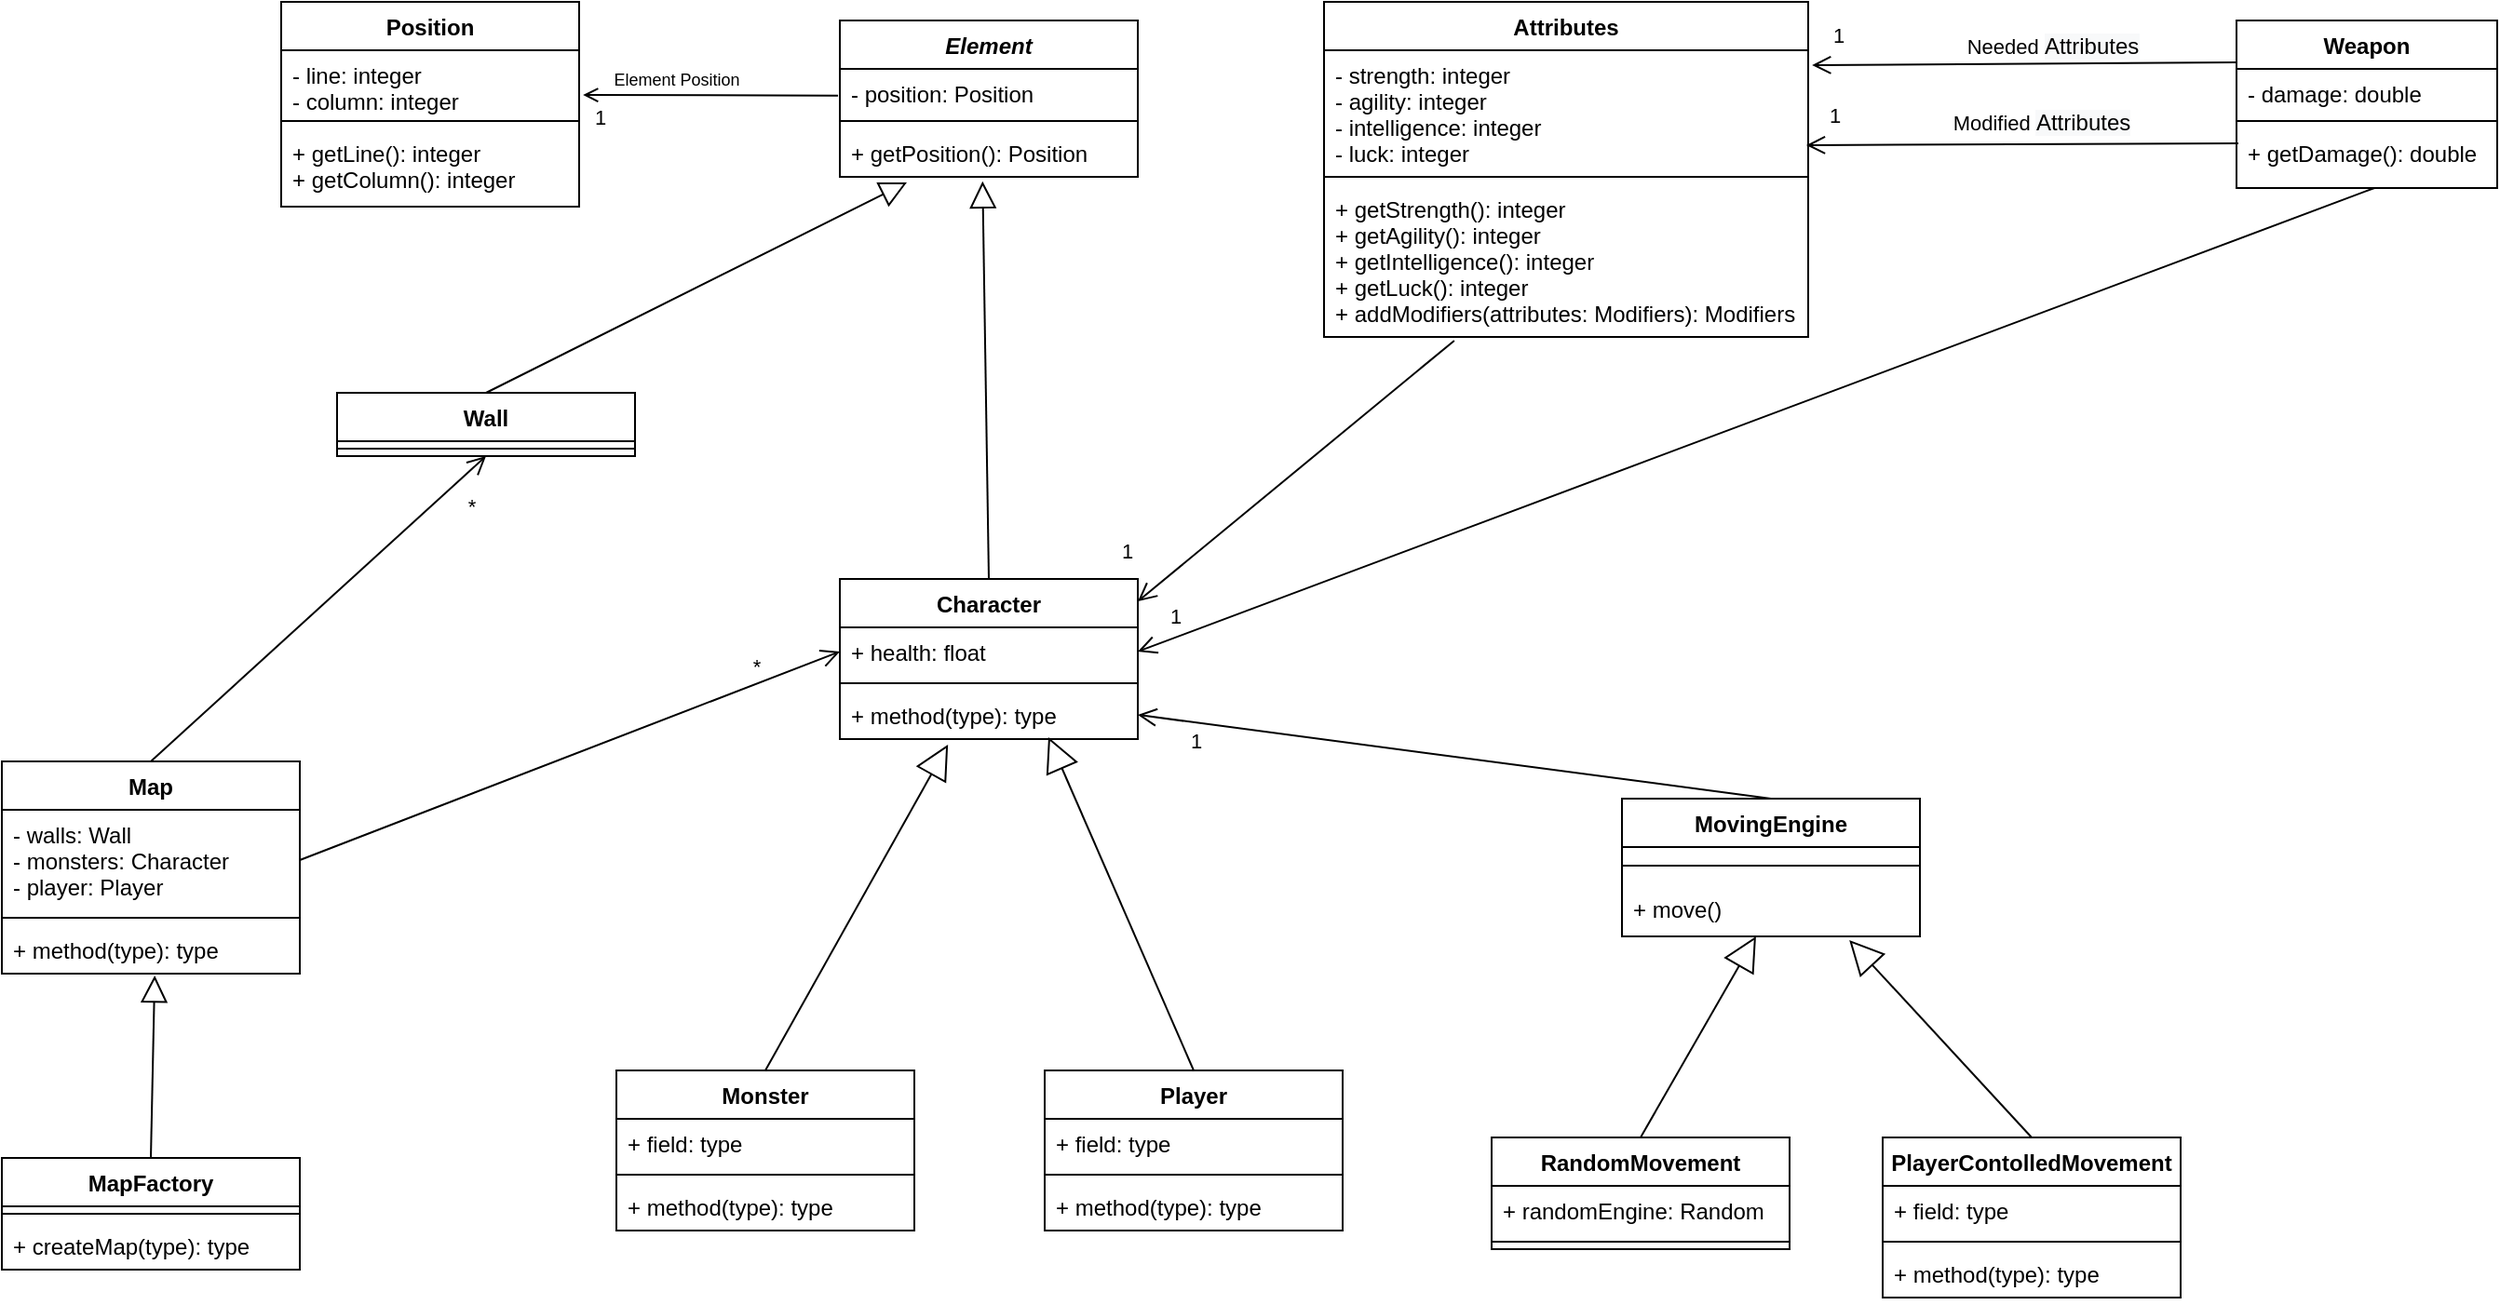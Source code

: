 <mxfile version="14.5.1" type="device" pages="2"><diagram id="9lbUMt4kDuYQi9v5hwor" name="Model"><mxGraphModel dx="1086" dy="806" grid="1" gridSize="10" guides="1" tooltips="1" connect="1" arrows="1" fold="1" page="1" pageScale="1" pageWidth="1654" pageHeight="1169" math="0" shadow="0"><root><mxCell id="0"/><mxCell id="1" parent="0"/><mxCell id="hBZrApEpWxHx840DgkvC-1" value="Position" style="swimlane;fontStyle=1;align=center;verticalAlign=top;childLayout=stackLayout;horizontal=1;startSize=26;horizontalStack=0;resizeParent=1;resizeParentMax=0;resizeLast=0;collapsible=1;marginBottom=0;" parent="1" vertex="1"><mxGeometry x="250" y="190" width="160" height="110" as="geometry"><mxRectangle x="250" y="190" width="80" height="26" as="alternateBounds"/></mxGeometry></mxCell><mxCell id="hBZrApEpWxHx840DgkvC-2" value="- line: integer&#10;- column: integer" style="text;strokeColor=none;fillColor=none;align=left;verticalAlign=top;spacingLeft=4;spacingRight=4;overflow=hidden;rotatable=0;points=[[0,0.5],[1,0.5]];portConstraint=eastwest;" parent="hBZrApEpWxHx840DgkvC-1" vertex="1"><mxGeometry y="26" width="160" height="34" as="geometry"/></mxCell><mxCell id="hBZrApEpWxHx840DgkvC-3" value="" style="line;strokeWidth=1;fillColor=none;align=left;verticalAlign=middle;spacingTop=-1;spacingLeft=3;spacingRight=3;rotatable=0;labelPosition=right;points=[];portConstraint=eastwest;" parent="hBZrApEpWxHx840DgkvC-1" vertex="1"><mxGeometry y="60" width="160" height="8" as="geometry"/></mxCell><mxCell id="hBZrApEpWxHx840DgkvC-4" value="+ getLine(): integer&#10;+ getColumn(): integer" style="text;strokeColor=none;fillColor=none;align=left;verticalAlign=top;spacingLeft=4;spacingRight=4;overflow=hidden;rotatable=0;points=[[0,0.5],[1,0.5]];portConstraint=eastwest;" parent="hBZrApEpWxHx840DgkvC-1" vertex="1"><mxGeometry y="68" width="160" height="42" as="geometry"/></mxCell><mxCell id="hBZrApEpWxHx840DgkvC-5" value="Element" style="swimlane;fontStyle=3;align=center;verticalAlign=top;childLayout=stackLayout;horizontal=1;startSize=26;horizontalStack=0;resizeParent=1;resizeParentMax=0;resizeLast=0;collapsible=1;marginBottom=0;" parent="1" vertex="1"><mxGeometry x="550" y="200" width="160" height="84" as="geometry"/></mxCell><mxCell id="hBZrApEpWxHx840DgkvC-6" value="- position: Position" style="text;strokeColor=none;fillColor=none;align=left;verticalAlign=top;spacingLeft=4;spacingRight=4;overflow=hidden;rotatable=0;points=[[0,0.5],[1,0.5]];portConstraint=eastwest;" parent="hBZrApEpWxHx840DgkvC-5" vertex="1"><mxGeometry y="26" width="160" height="24" as="geometry"/></mxCell><mxCell id="hBZrApEpWxHx840DgkvC-7" value="" style="line;strokeWidth=1;fillColor=none;align=left;verticalAlign=middle;spacingTop=-1;spacingLeft=3;spacingRight=3;rotatable=0;labelPosition=right;points=[];portConstraint=eastwest;" parent="hBZrApEpWxHx840DgkvC-5" vertex="1"><mxGeometry y="50" width="160" height="8" as="geometry"/></mxCell><mxCell id="hBZrApEpWxHx840DgkvC-8" value="+ getPosition(): Position" style="text;strokeColor=none;fillColor=none;align=left;verticalAlign=top;spacingLeft=4;spacingRight=4;overflow=hidden;rotatable=0;points=[[0,0.5],[1,0.5]];portConstraint=eastwest;" parent="hBZrApEpWxHx840DgkvC-5" vertex="1"><mxGeometry y="58" width="160" height="26" as="geometry"/></mxCell><mxCell id="hBZrApEpWxHx840DgkvC-10" value="Attributes" style="swimlane;fontStyle=1;align=center;verticalAlign=top;childLayout=stackLayout;horizontal=1;startSize=26;horizontalStack=0;resizeParent=1;resizeParentMax=0;resizeLast=0;collapsible=1;marginBottom=0;" parent="1" vertex="1"><mxGeometry x="810" y="190" width="260" height="180" as="geometry"/></mxCell><mxCell id="hBZrApEpWxHx840DgkvC-11" value="- strength: integer&#10;- agility: integer&#10;- intelligence: integer&#10;- luck: integer" style="text;strokeColor=none;fillColor=none;align=left;verticalAlign=top;spacingLeft=4;spacingRight=4;overflow=hidden;rotatable=0;points=[[0,0.5],[1,0.5]];portConstraint=eastwest;" parent="hBZrApEpWxHx840DgkvC-10" vertex="1"><mxGeometry y="26" width="260" height="64" as="geometry"/></mxCell><mxCell id="hBZrApEpWxHx840DgkvC-12" value="" style="line;strokeWidth=1;fillColor=none;align=left;verticalAlign=middle;spacingTop=-1;spacingLeft=3;spacingRight=3;rotatable=0;labelPosition=right;points=[];portConstraint=eastwest;" parent="hBZrApEpWxHx840DgkvC-10" vertex="1"><mxGeometry y="90" width="260" height="8" as="geometry"/></mxCell><mxCell id="hBZrApEpWxHx840DgkvC-13" value="+ getStrength(): integer&#10;+ getAgility(): integer&#10;+ getIntelligence(): integer&#10;+ getLuck(): integer&#10;+ addModifiers(attributes: Modifiers): Modifiers" style="text;strokeColor=none;fillColor=none;align=left;verticalAlign=top;spacingLeft=4;spacingRight=4;overflow=hidden;rotatable=0;points=[[0,0.5],[1,0.5]];portConstraint=eastwest;" parent="hBZrApEpWxHx840DgkvC-10" vertex="1"><mxGeometry y="98" width="260" height="82" as="geometry"/></mxCell><mxCell id="hBZrApEpWxHx840DgkvC-14" value="Weapon" style="swimlane;fontStyle=1;align=center;verticalAlign=top;childLayout=stackLayout;horizontal=1;startSize=26;horizontalStack=0;resizeParent=1;resizeParentMax=0;resizeLast=0;collapsible=1;marginBottom=0;" parent="1" vertex="1"><mxGeometry x="1300" y="200" width="140" height="90" as="geometry"/></mxCell><mxCell id="hBZrApEpWxHx840DgkvC-15" value="- damage: double" style="text;strokeColor=none;fillColor=none;align=left;verticalAlign=top;spacingLeft=4;spacingRight=4;overflow=hidden;rotatable=0;points=[[0,0.5],[1,0.5]];portConstraint=eastwest;" parent="hBZrApEpWxHx840DgkvC-14" vertex="1"><mxGeometry y="26" width="140" height="24" as="geometry"/></mxCell><mxCell id="hBZrApEpWxHx840DgkvC-16" value="" style="line;strokeWidth=1;fillColor=none;align=left;verticalAlign=middle;spacingTop=-1;spacingLeft=3;spacingRight=3;rotatable=0;labelPosition=right;points=[];portConstraint=eastwest;" parent="hBZrApEpWxHx840DgkvC-14" vertex="1"><mxGeometry y="50" width="140" height="8" as="geometry"/></mxCell><mxCell id="hBZrApEpWxHx840DgkvC-17" value="+ getDamage(): double" style="text;strokeColor=none;fillColor=none;align=left;verticalAlign=top;spacingLeft=4;spacingRight=4;overflow=hidden;rotatable=0;points=[[0,0.5],[1,0.5]];portConstraint=eastwest;" parent="hBZrApEpWxHx840DgkvC-14" vertex="1"><mxGeometry y="58" width="140" height="32" as="geometry"/></mxCell><mxCell id="hBZrApEpWxHx840DgkvC-18" value="" style="html=1;verticalAlign=bottom;endArrow=open;endSize=8;entryX=0.996;entryY=0.797;entryDx=0;entryDy=0;exitX=0.007;exitY=0.25;exitDx=0;exitDy=0;exitPerimeter=0;entryPerimeter=0;" parent="1" source="hBZrApEpWxHx840DgkvC-17" target="hBZrApEpWxHx840DgkvC-11" edge="1"><mxGeometry relative="1" as="geometry"><mxPoint x="1258" y="260" as="sourcePoint"/><mxPoint x="1080" y="260" as="targetPoint"/></mxGeometry></mxCell><mxCell id="hBZrApEpWxHx840DgkvC-39" value="Modified&amp;nbsp;&lt;span style=&quot;font-size: 12px ; background-color: rgb(248 , 249 , 250)&quot;&gt;Attributes&lt;/span&gt;" style="edgeLabel;html=1;align=center;verticalAlign=middle;resizable=0;points=[];" parent="hBZrApEpWxHx840DgkvC-18" vertex="1" connectable="0"><mxGeometry x="-0.087" y="4" relative="1" as="geometry"><mxPoint y="-16" as="offset"/></mxGeometry></mxCell><mxCell id="hBZrApEpWxHx840DgkvC-40" value="1" style="edgeLabel;html=1;align=center;verticalAlign=middle;resizable=0;points=[];" parent="hBZrApEpWxHx840DgkvC-18" vertex="1" connectable="0"><mxGeometry x="0.562" relative="1" as="geometry"><mxPoint x="-36" y="-16" as="offset"/></mxGeometry></mxCell><mxCell id="hBZrApEpWxHx840DgkvC-19" value="" style="html=1;verticalAlign=bottom;endArrow=open;endSize=8;exitX=0;exitY=0.25;exitDx=0;exitDy=0;entryX=1.008;entryY=0.125;entryDx=0;entryDy=0;entryPerimeter=0;" parent="1" source="hBZrApEpWxHx840DgkvC-14" target="hBZrApEpWxHx840DgkvC-11" edge="1"><mxGeometry relative="1" as="geometry"><mxPoint x="1210" y="220" as="sourcePoint"/><mxPoint x="1090" y="225" as="targetPoint"/></mxGeometry></mxCell><mxCell id="hBZrApEpWxHx840DgkvC-37" value="Needed&amp;nbsp;&lt;span style=&quot;font-size: 12px ; background-color: rgb(248 , 249 , 250)&quot;&gt;Attributes&lt;/span&gt;" style="edgeLabel;html=1;align=center;verticalAlign=middle;resizable=0;points=[];" parent="hBZrApEpWxHx840DgkvC-19" vertex="1" connectable="0"><mxGeometry x="-0.128" y="1" relative="1" as="geometry"><mxPoint y="-10" as="offset"/></mxGeometry></mxCell><mxCell id="hBZrApEpWxHx840DgkvC-38" value="1" style="edgeLabel;html=1;align=center;verticalAlign=middle;resizable=0;points=[];" parent="hBZrApEpWxHx840DgkvC-19" vertex="1" connectable="0"><mxGeometry x="0.516" y="-1" relative="1" as="geometry"><mxPoint x="-41" y="-15" as="offset"/></mxGeometry></mxCell><mxCell id="hBZrApEpWxHx840DgkvC-35" value="&lt;font style=&quot;font-size: 9px&quot;&gt;Element Position&lt;/font&gt;" style="endArrow=none;endSize=12;html=1;sourcePerimeterSpacing=6;targetPerimeterSpacing=12;verticalAlign=bottom;startArrow=open;startFill=0;endFill=0;exitX=1.013;exitY=0.706;exitDx=0;exitDy=0;entryX=-0.006;entryY=0.598;entryDx=0;entryDy=0;entryPerimeter=0;exitPerimeter=0;" parent="1" source="hBZrApEpWxHx840DgkvC-2" target="hBZrApEpWxHx840DgkvC-6" edge="1"><mxGeometry x="-0.275" width="160" relative="1" as="geometry"><mxPoint x="480" y="240" as="sourcePoint"/><mxPoint x="650" y="228" as="targetPoint"/><mxPoint as="offset"/></mxGeometry></mxCell><mxCell id="hBZrApEpWxHx840DgkvC-36" value="1" style="edgeLabel;html=1;align=center;verticalAlign=middle;resizable=0;points=[];" parent="hBZrApEpWxHx840DgkvC-35" vertex="1" connectable="0"><mxGeometry x="-0.661" y="-1" relative="1" as="geometry"><mxPoint x="-14" y="11" as="offset"/></mxGeometry></mxCell><mxCell id="hBZrApEpWxHx840DgkvC-54" value="" style="endArrow=block;endFill=0;endSize=12;html=1;sourcePerimeterSpacing=6;targetPerimeterSpacing=12;strokeColor=#000000;entryX=0.479;entryY=1.093;entryDx=0;entryDy=0;entryPerimeter=0;exitX=0.5;exitY=0;exitDx=0;exitDy=0;" parent="1" source="ggkNGrmGXUvi-iG3M6bm-41" target="hBZrApEpWxHx840DgkvC-8" edge="1"><mxGeometry width="160" relative="1" as="geometry"><mxPoint x="630" y="410.0" as="sourcePoint"/><mxPoint x="740" y="390" as="targetPoint"/><Array as="points"/></mxGeometry></mxCell><mxCell id="ggkNGrmGXUvi-iG3M6bm-1" value="Monster" style="swimlane;fontStyle=1;align=center;verticalAlign=top;childLayout=stackLayout;horizontal=1;startSize=26;horizontalStack=0;resizeParent=1;resizeParentMax=0;resizeLast=0;collapsible=1;marginBottom=0;" parent="1" vertex="1"><mxGeometry x="430" y="764" width="160" height="86" as="geometry"><mxRectangle x="250" y="694" width="80" height="26" as="alternateBounds"/></mxGeometry></mxCell><mxCell id="ggkNGrmGXUvi-iG3M6bm-2" value="+ field: type" style="text;strokeColor=none;fillColor=none;align=left;verticalAlign=top;spacingLeft=4;spacingRight=4;overflow=hidden;rotatable=0;points=[[0,0.5],[1,0.5]];portConstraint=eastwest;" parent="ggkNGrmGXUvi-iG3M6bm-1" vertex="1"><mxGeometry y="26" width="160" height="26" as="geometry"/></mxCell><mxCell id="ggkNGrmGXUvi-iG3M6bm-3" value="" style="line;strokeWidth=1;fillColor=none;align=left;verticalAlign=middle;spacingTop=-1;spacingLeft=3;spacingRight=3;rotatable=0;labelPosition=right;points=[];portConstraint=eastwest;" parent="ggkNGrmGXUvi-iG3M6bm-1" vertex="1"><mxGeometry y="52" width="160" height="8" as="geometry"/></mxCell><mxCell id="ggkNGrmGXUvi-iG3M6bm-4" value="+ method(type): type" style="text;strokeColor=none;fillColor=none;align=left;verticalAlign=top;spacingLeft=4;spacingRight=4;overflow=hidden;rotatable=0;points=[[0,0.5],[1,0.5]];portConstraint=eastwest;" parent="ggkNGrmGXUvi-iG3M6bm-1" vertex="1"><mxGeometry y="60" width="160" height="26" as="geometry"/></mxCell><mxCell id="ggkNGrmGXUvi-iG3M6bm-5" value="Player" style="swimlane;fontStyle=1;align=center;verticalAlign=top;childLayout=stackLayout;horizontal=1;startSize=26;horizontalStack=0;resizeParent=1;resizeParentMax=0;resizeLast=0;collapsible=1;marginBottom=0;" parent="1" vertex="1"><mxGeometry x="660" y="764" width="160" height="86" as="geometry"/></mxCell><mxCell id="ggkNGrmGXUvi-iG3M6bm-6" value="+ field: type" style="text;strokeColor=none;fillColor=none;align=left;verticalAlign=top;spacingLeft=4;spacingRight=4;overflow=hidden;rotatable=0;points=[[0,0.5],[1,0.5]];portConstraint=eastwest;" parent="ggkNGrmGXUvi-iG3M6bm-5" vertex="1"><mxGeometry y="26" width="160" height="26" as="geometry"/></mxCell><mxCell id="ggkNGrmGXUvi-iG3M6bm-7" value="" style="line;strokeWidth=1;fillColor=none;align=left;verticalAlign=middle;spacingTop=-1;spacingLeft=3;spacingRight=3;rotatable=0;labelPosition=right;points=[];portConstraint=eastwest;" parent="ggkNGrmGXUvi-iG3M6bm-5" vertex="1"><mxGeometry y="52" width="160" height="8" as="geometry"/></mxCell><mxCell id="ggkNGrmGXUvi-iG3M6bm-8" value="+ method(type): type" style="text;strokeColor=none;fillColor=none;align=left;verticalAlign=top;spacingLeft=4;spacingRight=4;overflow=hidden;rotatable=0;points=[[0,0.5],[1,0.5]];portConstraint=eastwest;" parent="ggkNGrmGXUvi-iG3M6bm-5" vertex="1"><mxGeometry y="60" width="160" height="26" as="geometry"/></mxCell><mxCell id="ggkNGrmGXUvi-iG3M6bm-9" value="MovingEngine" style="swimlane;fontStyle=1;align=center;verticalAlign=top;childLayout=stackLayout;horizontal=1;startSize=26;horizontalStack=0;resizeParent=1;resizeParentMax=0;resizeLast=0;collapsible=1;marginBottom=0;" parent="1" vertex="1"><mxGeometry x="970" y="618" width="160" height="74" as="geometry"/></mxCell><mxCell id="ggkNGrmGXUvi-iG3M6bm-11" value="" style="line;strokeWidth=1;fillColor=none;align=left;verticalAlign=middle;spacingTop=-1;spacingLeft=3;spacingRight=3;rotatable=0;labelPosition=right;points=[];portConstraint=eastwest;" parent="ggkNGrmGXUvi-iG3M6bm-9" vertex="1"><mxGeometry y="26" width="160" height="20" as="geometry"/></mxCell><mxCell id="ggkNGrmGXUvi-iG3M6bm-12" value="+ move()" style="text;strokeColor=none;fillColor=none;align=left;verticalAlign=top;spacingLeft=4;spacingRight=4;overflow=hidden;rotatable=0;points=[[0,0.5],[1,0.5]];portConstraint=eastwest;" parent="ggkNGrmGXUvi-iG3M6bm-9" vertex="1"><mxGeometry y="46" width="160" height="28" as="geometry"/></mxCell><mxCell id="ggkNGrmGXUvi-iG3M6bm-13" value="RandomMovement" style="swimlane;fontStyle=1;align=center;verticalAlign=top;childLayout=stackLayout;horizontal=1;startSize=26;horizontalStack=0;resizeParent=1;resizeParentMax=0;resizeLast=0;collapsible=1;marginBottom=0;" parent="1" vertex="1"><mxGeometry x="900" y="800" width="160" height="60" as="geometry"/></mxCell><mxCell id="ggkNGrmGXUvi-iG3M6bm-14" value="+ randomEngine: Random" style="text;strokeColor=none;fillColor=none;align=left;verticalAlign=top;spacingLeft=4;spacingRight=4;overflow=hidden;rotatable=0;points=[[0,0.5],[1,0.5]];portConstraint=eastwest;" parent="ggkNGrmGXUvi-iG3M6bm-13" vertex="1"><mxGeometry y="26" width="160" height="26" as="geometry"/></mxCell><mxCell id="ggkNGrmGXUvi-iG3M6bm-15" value="" style="line;strokeWidth=1;fillColor=none;align=left;verticalAlign=middle;spacingTop=-1;spacingLeft=3;spacingRight=3;rotatable=0;labelPosition=right;points=[];portConstraint=eastwest;" parent="ggkNGrmGXUvi-iG3M6bm-13" vertex="1"><mxGeometry y="52" width="160" height="8" as="geometry"/></mxCell><mxCell id="ggkNGrmGXUvi-iG3M6bm-21" value="PlayerContolledMovement" style="swimlane;fontStyle=1;align=center;verticalAlign=top;childLayout=stackLayout;horizontal=1;startSize=26;horizontalStack=0;resizeParent=1;resizeParentMax=0;resizeLast=0;collapsible=1;marginBottom=0;" parent="1" vertex="1"><mxGeometry x="1110" y="800" width="160" height="86" as="geometry"/></mxCell><mxCell id="ggkNGrmGXUvi-iG3M6bm-22" value="+ field: type" style="text;strokeColor=none;fillColor=none;align=left;verticalAlign=top;spacingLeft=4;spacingRight=4;overflow=hidden;rotatable=0;points=[[0,0.5],[1,0.5]];portConstraint=eastwest;" parent="ggkNGrmGXUvi-iG3M6bm-21" vertex="1"><mxGeometry y="26" width="160" height="26" as="geometry"/></mxCell><mxCell id="ggkNGrmGXUvi-iG3M6bm-23" value="" style="line;strokeWidth=1;fillColor=none;align=left;verticalAlign=middle;spacingTop=-1;spacingLeft=3;spacingRight=3;rotatable=0;labelPosition=right;points=[];portConstraint=eastwest;" parent="ggkNGrmGXUvi-iG3M6bm-21" vertex="1"><mxGeometry y="52" width="160" height="8" as="geometry"/></mxCell><mxCell id="ggkNGrmGXUvi-iG3M6bm-24" value="+ method(type): type" style="text;strokeColor=none;fillColor=none;align=left;verticalAlign=top;spacingLeft=4;spacingRight=4;overflow=hidden;rotatable=0;points=[[0,0.5],[1,0.5]];portConstraint=eastwest;" parent="ggkNGrmGXUvi-iG3M6bm-21" vertex="1"><mxGeometry y="60" width="160" height="26" as="geometry"/></mxCell><mxCell id="ggkNGrmGXUvi-iG3M6bm-25" value="" style="endArrow=block;endSize=16;endFill=0;html=1;exitX=0.5;exitY=0;exitDx=0;exitDy=0;" parent="1" source="ggkNGrmGXUvi-iG3M6bm-13" target="ggkNGrmGXUvi-iG3M6bm-12" edge="1"><mxGeometry width="160" relative="1" as="geometry"><mxPoint x="810" y="570" as="sourcePoint"/><mxPoint x="970" y="570" as="targetPoint"/></mxGeometry></mxCell><mxCell id="ggkNGrmGXUvi-iG3M6bm-26" value="" style="endArrow=block;endSize=16;endFill=0;html=1;exitX=0.5;exitY=0;exitDx=0;exitDy=0;entryX=0.763;entryY=1.071;entryDx=0;entryDy=0;entryPerimeter=0;" parent="1" source="ggkNGrmGXUvi-iG3M6bm-21" target="ggkNGrmGXUvi-iG3M6bm-12" edge="1"><mxGeometry width="160" relative="1" as="geometry"><mxPoint x="1210" y="730" as="sourcePoint"/><mxPoint x="1370" y="730" as="targetPoint"/></mxGeometry></mxCell><mxCell id="ggkNGrmGXUvi-iG3M6bm-27" value="" style="endArrow=block;endSize=16;endFill=0;html=1;exitX=0.5;exitY=0;exitDx=0;exitDy=0;entryX=0.7;entryY=0.962;entryDx=0;entryDy=0;entryPerimeter=0;" parent="1" source="ggkNGrmGXUvi-iG3M6bm-5" target="ggkNGrmGXUvi-iG3M6bm-44" edge="1"><mxGeometry width="160" relative="1" as="geometry"><mxPoint x="820" y="684" as="sourcePoint"/><mxPoint x="638.96" y="738.992" as="targetPoint"/></mxGeometry></mxCell><mxCell id="ggkNGrmGXUvi-iG3M6bm-28" value="" style="endArrow=block;endSize=16;endFill=0;html=1;entryX=0.363;entryY=1.115;entryDx=0;entryDy=0;entryPerimeter=0;exitX=0.5;exitY=0;exitDx=0;exitDy=0;" parent="1" source="ggkNGrmGXUvi-iG3M6bm-1" target="ggkNGrmGXUvi-iG3M6bm-44" edge="1"><mxGeometry width="160" relative="1" as="geometry"><mxPoint x="422" y="650" as="sourcePoint"/><mxPoint x="618" y="741.168" as="targetPoint"/></mxGeometry></mxCell><mxCell id="ggkNGrmGXUvi-iG3M6bm-32" value="" style="html=1;verticalAlign=bottom;endArrow=open;endSize=8;entryX=1;entryY=0.14;entryDx=0;entryDy=0;exitX=0.269;exitY=1.024;exitDx=0;exitDy=0;exitPerimeter=0;entryPerimeter=0;" parent="1" source="hBZrApEpWxHx840DgkvC-13" target="ggkNGrmGXUvi-iG3M6bm-41" edge="1"><mxGeometry relative="1" as="geometry"><mxPoint x="919.88" y="489.504" as="sourcePoint"/><mxPoint x="710" y="489.544" as="targetPoint"/></mxGeometry></mxCell><mxCell id="ggkNGrmGXUvi-iG3M6bm-34" value="1" style="edgeLabel;html=1;align=center;verticalAlign=middle;resizable=0;points=[];" parent="ggkNGrmGXUvi-iG3M6bm-32" vertex="1" connectable="0"><mxGeometry x="0.562" relative="1" as="geometry"><mxPoint x="-43.39" y="3.76" as="offset"/></mxGeometry></mxCell><mxCell id="ggkNGrmGXUvi-iG3M6bm-35" value="" style="html=1;verticalAlign=bottom;endArrow=open;endSize=8;entryX=1;entryY=0.5;entryDx=0;entryDy=0;exitX=0.5;exitY=0;exitDx=0;exitDy=0;" parent="1" source="ggkNGrmGXUvi-iG3M6bm-9" target="ggkNGrmGXUvi-iG3M6bm-44" edge="1"><mxGeometry relative="1" as="geometry"><mxPoint x="1057" y="628" as="sourcePoint"/><mxPoint x="850" y="507" as="targetPoint"/></mxGeometry></mxCell><mxCell id="ggkNGrmGXUvi-iG3M6bm-36" value="1" style="edgeLabel;html=1;align=center;verticalAlign=middle;resizable=0;points=[];" parent="ggkNGrmGXUvi-iG3M6bm-35" vertex="1" connectable="0"><mxGeometry x="0.562" relative="1" as="geometry"><mxPoint x="-43.39" y="3.76" as="offset"/></mxGeometry></mxCell><mxCell id="ggkNGrmGXUvi-iG3M6bm-41" value="Character" style="swimlane;fontStyle=1;align=center;verticalAlign=top;childLayout=stackLayout;horizontal=1;startSize=26;horizontalStack=0;resizeParent=1;resizeParentMax=0;resizeLast=0;collapsible=1;marginBottom=0;" parent="1" vertex="1"><mxGeometry x="550" y="500" width="160" height="86" as="geometry"/></mxCell><mxCell id="ggkNGrmGXUvi-iG3M6bm-42" value="+ health: float" style="text;strokeColor=none;fillColor=none;align=left;verticalAlign=top;spacingLeft=4;spacingRight=4;overflow=hidden;rotatable=0;points=[[0,0.5],[1,0.5]];portConstraint=eastwest;" parent="ggkNGrmGXUvi-iG3M6bm-41" vertex="1"><mxGeometry y="26" width="160" height="26" as="geometry"/></mxCell><mxCell id="ggkNGrmGXUvi-iG3M6bm-43" value="" style="line;strokeWidth=1;fillColor=none;align=left;verticalAlign=middle;spacingTop=-1;spacingLeft=3;spacingRight=3;rotatable=0;labelPosition=right;points=[];portConstraint=eastwest;" parent="ggkNGrmGXUvi-iG3M6bm-41" vertex="1"><mxGeometry y="52" width="160" height="8" as="geometry"/></mxCell><mxCell id="ggkNGrmGXUvi-iG3M6bm-44" value="+ method(type): type" style="text;strokeColor=none;fillColor=none;align=left;verticalAlign=top;spacingLeft=4;spacingRight=4;overflow=hidden;rotatable=0;points=[[0,0.5],[1,0.5]];portConstraint=eastwest;" parent="ggkNGrmGXUvi-iG3M6bm-41" vertex="1"><mxGeometry y="60" width="160" height="26" as="geometry"/></mxCell><mxCell id="8qI70IRuf66FTTtT977S-2" value="" style="html=1;verticalAlign=bottom;endArrow=open;endSize=8;entryX=1;entryY=0.5;entryDx=0;entryDy=0;exitX=0.529;exitY=1;exitDx=0;exitDy=0;exitPerimeter=0;" parent="1" source="hBZrApEpWxHx840DgkvC-17" target="ggkNGrmGXUvi-iG3M6bm-42" edge="1"><mxGeometry relative="1" as="geometry"><mxPoint x="974.94" y="391.968" as="sourcePoint"/><mxPoint x="720" y="522.04" as="targetPoint"/></mxGeometry></mxCell><mxCell id="8qI70IRuf66FTTtT977S-3" value="1" style="edgeLabel;html=1;align=center;verticalAlign=middle;resizable=0;points=[];" parent="8qI70IRuf66FTTtT977S-2" vertex="1" connectable="0"><mxGeometry x="0.562" relative="1" as="geometry"><mxPoint x="-125.33" y="35.49" as="offset"/></mxGeometry></mxCell><mxCell id="8qI70IRuf66FTTtT977S-8" value="Wall" style="swimlane;fontStyle=1;align=center;verticalAlign=top;childLayout=stackLayout;horizontal=1;startSize=26;horizontalStack=0;resizeParent=1;resizeParentMax=0;resizeLast=0;collapsible=1;marginBottom=0;" parent="1" vertex="1"><mxGeometry x="280" y="400" width="160" height="34" as="geometry"><mxRectangle x="280" y="400" width="60" height="26" as="alternateBounds"/></mxGeometry></mxCell><mxCell id="8qI70IRuf66FTTtT977S-10" value="" style="line;strokeWidth=1;fillColor=none;align=left;verticalAlign=middle;spacingTop=-1;spacingLeft=3;spacingRight=3;rotatable=0;labelPosition=right;points=[];portConstraint=eastwest;" parent="8qI70IRuf66FTTtT977S-8" vertex="1"><mxGeometry y="26" width="160" height="8" as="geometry"/></mxCell><mxCell id="8qI70IRuf66FTTtT977S-12" value="" style="endArrow=block;endFill=0;endSize=12;html=1;sourcePerimeterSpacing=6;targetPerimeterSpacing=12;strokeColor=#000000;entryX=0.225;entryY=1.115;entryDx=0;entryDy=0;entryPerimeter=0;exitX=0.5;exitY=0;exitDx=0;exitDy=0;" parent="1" source="8qI70IRuf66FTTtT977S-8" target="hBZrApEpWxHx840DgkvC-8" edge="1"><mxGeometry width="160" relative="1" as="geometry"><mxPoint x="493.36" y="443.58" as="sourcePoint"/><mxPoint x="490.0" y="229.998" as="targetPoint"/></mxGeometry></mxCell><mxCell id="8qI70IRuf66FTTtT977S-13" value="" style="html=1;verticalAlign=bottom;endArrow=open;endSize=8;entryX=0.5;entryY=1;entryDx=0;entryDy=0;exitX=0.5;exitY=0;exitDx=0;exitDy=0;" parent="1" source="8qI70IRuf66FTTtT977S-17" target="8qI70IRuf66FTTtT977S-8" edge="1"><mxGeometry relative="1" as="geometry"><mxPoint x="215" y="550" as="sourcePoint"/><mxPoint x="-60" y="699" as="targetPoint"/></mxGeometry></mxCell><mxCell id="8qI70IRuf66FTTtT977S-14" value="*" style="edgeLabel;html=1;align=center;verticalAlign=middle;resizable=0;points=[];" parent="8qI70IRuf66FTTtT977S-13" vertex="1" connectable="0"><mxGeometry x="0.562" relative="1" as="geometry"><mxPoint x="31.77" y="-9.42" as="offset"/></mxGeometry></mxCell><mxCell id="8qI70IRuf66FTTtT977S-15" value="" style="html=1;verticalAlign=bottom;endArrow=open;endSize=8;entryX=0;entryY=0.5;entryDx=0;entryDy=0;exitX=1;exitY=0.5;exitDx=0;exitDy=0;" parent="1" source="8qI70IRuf66FTTtT977S-18" target="ggkNGrmGXUvi-iG3M6bm-42" edge="1"><mxGeometry relative="1" as="geometry"><mxPoint x="330" y="613" as="sourcePoint"/><mxPoint x="505" y="500" as="targetPoint"/></mxGeometry></mxCell><mxCell id="8qI70IRuf66FTTtT977S-16" value="*" style="edgeLabel;html=1;align=center;verticalAlign=middle;resizable=0;points=[];" parent="8qI70IRuf66FTTtT977S-15" vertex="1" connectable="0"><mxGeometry x="0.562" relative="1" as="geometry"><mxPoint x="18.44" y="-16.3" as="offset"/></mxGeometry></mxCell><mxCell id="8qI70IRuf66FTTtT977S-17" value="Map" style="swimlane;fontStyle=1;align=center;verticalAlign=top;childLayout=stackLayout;horizontal=1;startSize=26;horizontalStack=0;resizeParent=1;resizeParentMax=0;resizeLast=0;collapsible=1;marginBottom=0;" parent="1" vertex="1"><mxGeometry x="100" y="598" width="160" height="114" as="geometry"/></mxCell><mxCell id="8qI70IRuf66FTTtT977S-18" value="- walls: Wall&#10;- monsters: Character&#10;- player: Player" style="text;strokeColor=none;fillColor=none;align=left;verticalAlign=top;spacingLeft=4;spacingRight=4;overflow=hidden;rotatable=0;points=[[0,0.5],[1,0.5]];portConstraint=eastwest;" parent="8qI70IRuf66FTTtT977S-17" vertex="1"><mxGeometry y="26" width="160" height="54" as="geometry"/></mxCell><mxCell id="8qI70IRuf66FTTtT977S-19" value="" style="line;strokeWidth=1;fillColor=none;align=left;verticalAlign=middle;spacingTop=-1;spacingLeft=3;spacingRight=3;rotatable=0;labelPosition=right;points=[];portConstraint=eastwest;" parent="8qI70IRuf66FTTtT977S-17" vertex="1"><mxGeometry y="80" width="160" height="8" as="geometry"/></mxCell><mxCell id="8qI70IRuf66FTTtT977S-20" value="+ method(type): type" style="text;strokeColor=none;fillColor=none;align=left;verticalAlign=top;spacingLeft=4;spacingRight=4;overflow=hidden;rotatable=0;points=[[0,0.5],[1,0.5]];portConstraint=eastwest;" parent="8qI70IRuf66FTTtT977S-17" vertex="1"><mxGeometry y="88" width="160" height="26" as="geometry"/></mxCell><mxCell id="8qI70IRuf66FTTtT977S-21" value="MapFactory" style="swimlane;fontStyle=1;align=center;verticalAlign=top;childLayout=stackLayout;horizontal=1;startSize=26;horizontalStack=0;resizeParent=1;resizeParentMax=0;resizeLast=0;collapsible=1;marginBottom=0;" parent="1" vertex="1"><mxGeometry x="100" y="811" width="160" height="60" as="geometry"/></mxCell><mxCell id="8qI70IRuf66FTTtT977S-23" value="" style="line;strokeWidth=1;fillColor=none;align=left;verticalAlign=middle;spacingTop=-1;spacingLeft=3;spacingRight=3;rotatable=0;labelPosition=right;points=[];portConstraint=eastwest;" parent="8qI70IRuf66FTTtT977S-21" vertex="1"><mxGeometry y="26" width="160" height="8" as="geometry"/></mxCell><mxCell id="8qI70IRuf66FTTtT977S-24" value="+ createMap(type): type" style="text;strokeColor=none;fillColor=none;align=left;verticalAlign=top;spacingLeft=4;spacingRight=4;overflow=hidden;rotatable=0;points=[[0,0.5],[1,0.5]];portConstraint=eastwest;" parent="8qI70IRuf66FTTtT977S-21" vertex="1"><mxGeometry y="34" width="160" height="26" as="geometry"/></mxCell><mxCell id="8qI70IRuf66FTTtT977S-25" value="" style="endArrow=block;endFill=0;endSize=12;html=1;sourcePerimeterSpacing=6;targetPerimeterSpacing=12;strokeColor=#000000;exitX=0.5;exitY=0;exitDx=0;exitDy=0;entryX=0.513;entryY=1.038;entryDx=0;entryDy=0;entryPerimeter=0;" parent="1" source="8qI70IRuf66FTTtT977S-21" target="8qI70IRuf66FTTtT977S-20" edge="1"><mxGeometry width="160" relative="1" as="geometry"><mxPoint x="190" y="793.01" as="sourcePoint"/><mxPoint x="176" y="714" as="targetPoint"/></mxGeometry></mxCell></root></mxGraphModel></diagram><diagram id="axidqiIPFoIqh8nGj7_9" name="View"><mxGraphModel dx="1755" dy="672" grid="1" gridSize="10" guides="1" tooltips="1" connect="1" arrows="1" fold="1" page="1" pageScale="1" pageWidth="850" pageHeight="1100" math="0" shadow="0"><root><mxCell id="r3yFxiu-5bTmLzNeS6Et-0"/><mxCell id="r3yFxiu-5bTmLzNeS6Et-1" parent="r3yFxiu-5bTmLzNeS6Et-0"/><mxCell id="rwcNdrSxj0WDTpbaGZMz-0" value="Terminal" style="swimlane;fontStyle=1;align=center;verticalAlign=top;childLayout=stackLayout;horizontal=1;startSize=26;horizontalStack=0;resizeParent=1;resizeParentMax=0;resizeLast=0;collapsible=1;marginBottom=0;" parent="r3yFxiu-5bTmLzNeS6Et-1" vertex="1"><mxGeometry x="280" y="640" width="240" height="86" as="geometry"/></mxCell><mxCell id="rwcNdrSxj0WDTpbaGZMz-1" value="+ cenas do lanterna screen e TextGraph" style="text;strokeColor=none;fillColor=none;align=left;verticalAlign=top;spacingLeft=4;spacingRight=4;overflow=hidden;rotatable=0;points=[[0,0.5],[1,0.5]];portConstraint=eastwest;" parent="rwcNdrSxj0WDTpbaGZMz-0" vertex="1"><mxGeometry y="26" width="240" height="26" as="geometry"/></mxCell><mxCell id="rwcNdrSxj0WDTpbaGZMz-2" value="" style="line;strokeWidth=1;fillColor=none;align=left;verticalAlign=middle;spacingTop=-1;spacingLeft=3;spacingRight=3;rotatable=0;labelPosition=right;points=[];portConstraint=eastwest;" parent="rwcNdrSxj0WDTpbaGZMz-0" vertex="1"><mxGeometry y="52" width="240" height="8" as="geometry"/></mxCell><mxCell id="rwcNdrSxj0WDTpbaGZMz-3" value="getters e setters dos dois atributos lanterna" style="text;strokeColor=none;fillColor=none;align=left;verticalAlign=top;spacingLeft=4;spacingRight=4;overflow=hidden;rotatable=0;points=[[0,0.5],[1,0.5]];portConstraint=eastwest;" parent="rwcNdrSxj0WDTpbaGZMz-0" vertex="1"><mxGeometry y="60" width="240" height="26" as="geometry"/></mxCell><mxCell id="rwcNdrSxj0WDTpbaGZMz-8" value="Char" style="swimlane;fontStyle=1;align=center;verticalAlign=top;childLayout=stackLayout;horizontal=1;startSize=26;horizontalStack=0;resizeParent=1;resizeParentMax=0;resizeLast=0;collapsible=1;marginBottom=0;" parent="r3yFxiu-5bTmLzNeS6Et-1" vertex="1"><mxGeometry x="110" y="120" width="160" height="124" as="geometry"/></mxCell><mxCell id="rwcNdrSxj0WDTpbaGZMz-9" value="- character: Char&#10;-backgroundColor&#10;- foregroundColor&#10;- position" style="text;strokeColor=none;fillColor=none;align=left;verticalAlign=top;spacingLeft=4;spacingRight=4;overflow=hidden;rotatable=0;points=[[0,0.5],[1,0.5]];portConstraint=eastwest;" parent="rwcNdrSxj0WDTpbaGZMz-8" vertex="1"><mxGeometry y="26" width="160" height="64" as="geometry"/></mxCell><mxCell id="rwcNdrSxj0WDTpbaGZMz-10" value="" style="line;strokeWidth=1;fillColor=none;align=left;verticalAlign=middle;spacingTop=-1;spacingLeft=3;spacingRight=3;rotatable=0;labelPosition=right;points=[];portConstraint=eastwest;" parent="rwcNdrSxj0WDTpbaGZMz-8" vertex="1"><mxGeometry y="90" width="160" height="8" as="geometry"/></mxCell><mxCell id="rwcNdrSxj0WDTpbaGZMz-11" value="+ method(type): type" style="text;strokeColor=none;fillColor=none;align=left;verticalAlign=top;spacingLeft=4;spacingRight=4;overflow=hidden;rotatable=0;points=[[0,0.5],[1,0.5]];portConstraint=eastwest;" parent="rwcNdrSxj0WDTpbaGZMz-8" vertex="1"><mxGeometry y="98" width="160" height="26" as="geometry"/></mxCell><mxCell id="rwcNdrSxj0WDTpbaGZMz-12" value="Sprite" style="swimlane;fontStyle=1;align=center;verticalAlign=top;childLayout=stackLayout;horizontal=1;startSize=26;horizontalStack=0;resizeParent=1;resizeParentMax=0;resizeLast=0;collapsible=1;marginBottom=0;" parent="r3yFxiu-5bTmLzNeS6Et-1" vertex="1"><mxGeometry x="450" y="130" width="160" height="60" as="geometry"/></mxCell><mxCell id="rwcNdrSxj0WDTpbaGZMz-14" value="" style="line;strokeWidth=1;fillColor=none;align=left;verticalAlign=middle;spacingTop=-1;spacingLeft=3;spacingRight=3;rotatable=0;labelPosition=right;points=[];portConstraint=eastwest;" parent="rwcNdrSxj0WDTpbaGZMz-12" vertex="1"><mxGeometry y="26" width="160" height="8" as="geometry"/></mxCell><mxCell id="rwcNdrSxj0WDTpbaGZMz-15" value="getChar()" style="text;strokeColor=none;fillColor=none;align=left;verticalAlign=top;spacingLeft=4;spacingRight=4;overflow=hidden;rotatable=0;points=[[0,0.5],[1,0.5]];portConstraint=eastwest;" parent="rwcNdrSxj0WDTpbaGZMz-12" vertex="1"><mxGeometry y="34" width="160" height="26" as="geometry"/></mxCell><mxCell id="rwcNdrSxj0WDTpbaGZMz-20" style="edgeStyle=orthogonalEdgeStyle;rounded=0;orthogonalLoop=1;jettySize=auto;html=1;entryX=0.994;entryY=0.37;entryDx=0;entryDy=0;entryPerimeter=0;exitX=0.013;exitY=0.192;exitDx=0;exitDy=0;exitPerimeter=0;" parent="r3yFxiu-5bTmLzNeS6Et-1" target="rwcNdrSxj0WDTpbaGZMz-9" edge="1" source="rwcNdrSxj0WDTpbaGZMz-15"><mxGeometry relative="1" as="geometry"><mxPoint x="280" y="167" as="targetPoint"/><mxPoint x="425" y="167" as="sourcePoint"/></mxGeometry></mxCell><mxCell id="rwcNdrSxj0WDTpbaGZMz-21" value="*" style="edgeLabel;html=1;align=center;verticalAlign=middle;resizable=0;points=[];" parent="rwcNdrSxj0WDTpbaGZMz-20" vertex="1" connectable="0"><mxGeometry x="0.224" y="4" relative="1" as="geometry"><mxPoint x="-56" y="-25" as="offset"/></mxGeometry></mxCell><mxCell id="LKnake4F3Dy5V-FfR7-u-10" value="UIRender" style="swimlane;fontStyle=1;align=center;verticalAlign=top;childLayout=stackLayout;horizontal=1;startSize=26;horizontalStack=0;resizeParent=1;resizeParentMax=0;resizeLast=0;collapsible=1;marginBottom=0;" vertex="1" parent="r3yFxiu-5bTmLzNeS6Et-1"><mxGeometry x="320" y="400" width="160" height="110" as="geometry"/></mxCell><mxCell id="LKnake4F3Dy5V-FfR7-u-11" value="+ field: type" style="text;strokeColor=none;fillColor=none;align=left;verticalAlign=top;spacingLeft=4;spacingRight=4;overflow=hidden;rotatable=0;points=[[0,0.5],[1,0.5]];portConstraint=eastwest;" vertex="1" parent="LKnake4F3Dy5V-FfR7-u-10"><mxGeometry y="26" width="160" height="26" as="geometry"/></mxCell><mxCell id="LKnake4F3Dy5V-FfR7-u-12" value="" style="line;strokeWidth=1;fillColor=none;align=left;verticalAlign=middle;spacingTop=-1;spacingLeft=3;spacingRight=3;rotatable=0;labelPosition=right;points=[];portConstraint=eastwest;" vertex="1" parent="LKnake4F3Dy5V-FfR7-u-10"><mxGeometry y="52" width="160" height="8" as="geometry"/></mxCell><mxCell id="LKnake4F3Dy5V-FfR7-u-13" value="+ createSpriteFactory()&#10;+ drawChar" style="text;strokeColor=none;fillColor=none;align=left;verticalAlign=top;spacingLeft=4;spacingRight=4;overflow=hidden;rotatable=0;points=[[0,0.5],[1,0.5]];portConstraint=eastwest;" vertex="1" parent="LKnake4F3Dy5V-FfR7-u-10"><mxGeometry y="60" width="160" height="50" as="geometry"/></mxCell><mxCell id="LKnake4F3Dy5V-FfR7-u-19" value="1" style="html=1;verticalAlign=bottom;endArrow=block;exitX=0.5;exitY=1.077;exitDx=0;exitDy=0;exitPerimeter=0;entryX=0.5;entryY=0;entryDx=0;entryDy=0;" edge="1" parent="r3yFxiu-5bTmLzNeS6Et-1" source="LKnake4F3Dy5V-FfR7-u-13" target="rwcNdrSxj0WDTpbaGZMz-0"><mxGeometry x="0.868" y="10" width="80" relative="1" as="geometry"><mxPoint x="370" y="550" as="sourcePoint"/><mxPoint x="450" y="550" as="targetPoint"/><mxPoint as="offset"/></mxGeometry></mxCell><mxCell id="LKnake4F3Dy5V-FfR7-u-20" value="Isto existe porque o terminal também tem o input, ou seja o terminal não é só UI" style="edgeLabel;html=1;align=center;verticalAlign=middle;resizable=0;points=[];" vertex="1" connectable="0" parent="LKnake4F3Dy5V-FfR7-u-19"><mxGeometry x="-0.112" y="1" relative="1" as="geometry"><mxPoint x="-211" as="offset"/></mxGeometry></mxCell><mxCell id="LKnake4F3Dy5V-FfR7-u-21" value="SpriteFactory" style="swimlane;fontStyle=1;align=center;verticalAlign=top;childLayout=stackLayout;horizontal=1;startSize=26;horizontalStack=0;resizeParent=1;resizeParentMax=0;resizeLast=0;collapsible=1;marginBottom=0;" vertex="1" parent="r3yFxiu-5bTmLzNeS6Et-1"><mxGeometry x="660" y="410" width="160" height="60" as="geometry"/></mxCell><mxCell id="LKnake4F3Dy5V-FfR7-u-23" value="" style="line;strokeWidth=1;fillColor=none;align=left;verticalAlign=middle;spacingTop=-1;spacingLeft=3;spacingRight=3;rotatable=0;labelPosition=right;points=[];portConstraint=eastwest;" vertex="1" parent="LKnake4F3Dy5V-FfR7-u-21"><mxGeometry y="26" width="160" height="8" as="geometry"/></mxCell><mxCell id="LKnake4F3Dy5V-FfR7-u-24" value="+ createSprite(Element)" style="text;strokeColor=none;fillColor=none;align=left;verticalAlign=top;spacingLeft=4;spacingRight=4;overflow=hidden;rotatable=0;points=[[0,0.5],[1,0.5]];portConstraint=eastwest;" vertex="1" parent="LKnake4F3Dy5V-FfR7-u-21"><mxGeometry y="34" width="160" height="26" as="geometry"/></mxCell><mxCell id="LKnake4F3Dy5V-FfR7-u-25" value="return" style="html=1;verticalAlign=bottom;endArrow=open;dashed=1;endSize=8;exitX=1;exitY=0.5;exitDx=0;exitDy=0;entryX=0;entryY=0.5;entryDx=0;entryDy=0;" edge="1" parent="r3yFxiu-5bTmLzNeS6Et-1" source="LKnake4F3Dy5V-FfR7-u-13" target="LKnake4F3Dy5V-FfR7-u-24"><mxGeometry relative="1" as="geometry"><mxPoint x="560" y="440" as="sourcePoint"/><mxPoint x="480" y="440" as="targetPoint"/></mxGeometry></mxCell><mxCell id="LKnake4F3Dy5V-FfR7-u-26" value="return" style="html=1;verticalAlign=bottom;endArrow=open;dashed=1;endSize=8;exitX=0.5;exitY=0;exitDx=0;exitDy=0;entryX=0.573;entryY=1.115;entryDx=0;entryDy=0;entryPerimeter=0;" edge="1" parent="r3yFxiu-5bTmLzNeS6Et-1" source="LKnake4F3Dy5V-FfR7-u-21" target="rwcNdrSxj0WDTpbaGZMz-15"><mxGeometry relative="1" as="geometry"><mxPoint x="700" y="340" as="sourcePoint"/><mxPoint x="620" y="340" as="targetPoint"/></mxGeometry></mxCell></root></mxGraphModel></diagram></mxfile>
